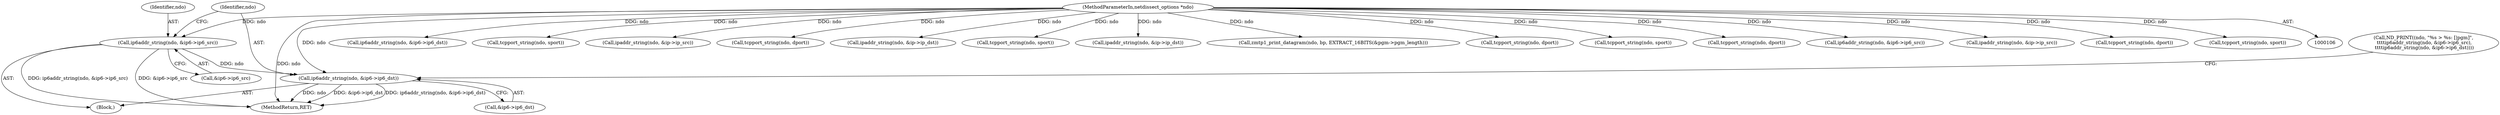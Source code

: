 digraph "0_tcpdump_da6f1a677bfa4476abaeaf9b1afe1c4390f51b41@pointer" {
"1000175" [label="(Call,ip6addr_string(ndo, &ip6->ip6_dst))"];
"1000169" [label="(Call,ip6addr_string(ndo, &ip6->ip6_src))"];
"1000107" [label="(MethodParameterIn,netdissect_options *ndo)"];
"1000243" [label="(Call,ip6addr_string(ndo, &ip6->ip6_dst))"];
"1000168" [label="(Block,)"];
"1000169" [label="(Call,ip6addr_string(ndo, &ip6->ip6_src))"];
"1000309" [label="(Call,tcpport_string(ndo, sport))"];
"1000189" [label="(Call,ipaddr_string(ndo, &ip->ip_src))"];
"1000298" [label="(Call,tcpport_string(ndo, dport))"];
"1000175" [label="(Call,ip6addr_string(ndo, &ip6->ip6_dst))"];
"1000163" [label="(Call,ND_PRINT((ndo, \"%s > %s: [|pgm]\",\n \t\t\t\tip6addr_string(ndo, &ip6->ip6_src),\n \t\t\t\tip6addr_string(ndo, &ip6->ip6_dst))))"];
"1000171" [label="(Call,&ip6->ip6_src)"];
"1000195" [label="(Call,ipaddr_string(ndo, &ip->ip_dst))"];
"1000239" [label="(Call,tcpport_string(ndo, sport))"];
"1000176" [label="(Identifier,ndo)"];
"1002020" [label="(MethodReturn,RET)"];
"1000177" [label="(Call,&ip6->ip6_dst)"];
"1000170" [label="(Identifier,ndo)"];
"1000292" [label="(Call,ipaddr_string(ndo, &ip->ip_dst))"];
"1001998" [label="(Call,zmtp1_print_datagram(ndo, bp, EXTRACT_16BITS(&pgm->pgm_length)))"];
"1000107" [label="(MethodParameterIn,netdissect_options *ndo)"];
"1000312" [label="(Call,tcpport_string(ndo, dport))"];
"1000260" [label="(Call,tcpport_string(ndo, sport))"];
"1000263" [label="(Call,tcpport_string(ndo, dport))"];
"1000232" [label="(Call,ip6addr_string(ndo, &ip6->ip6_src))"];
"1000281" [label="(Call,ipaddr_string(ndo, &ip->ip_src))"];
"1000249" [label="(Call,tcpport_string(ndo, dport))"];
"1000288" [label="(Call,tcpport_string(ndo, sport))"];
"1000175" -> "1000168"  [label="AST: "];
"1000175" -> "1000177"  [label="CFG: "];
"1000176" -> "1000175"  [label="AST: "];
"1000177" -> "1000175"  [label="AST: "];
"1000163" -> "1000175"  [label="CFG: "];
"1000175" -> "1002020"  [label="DDG: ndo"];
"1000175" -> "1002020"  [label="DDG: &ip6->ip6_dst"];
"1000175" -> "1002020"  [label="DDG: ip6addr_string(ndo, &ip6->ip6_dst)"];
"1000169" -> "1000175"  [label="DDG: ndo"];
"1000107" -> "1000175"  [label="DDG: ndo"];
"1000169" -> "1000168"  [label="AST: "];
"1000169" -> "1000171"  [label="CFG: "];
"1000170" -> "1000169"  [label="AST: "];
"1000171" -> "1000169"  [label="AST: "];
"1000176" -> "1000169"  [label="CFG: "];
"1000169" -> "1002020"  [label="DDG: ip6addr_string(ndo, &ip6->ip6_src)"];
"1000169" -> "1002020"  [label="DDG: &ip6->ip6_src"];
"1000107" -> "1000169"  [label="DDG: ndo"];
"1000107" -> "1000106"  [label="AST: "];
"1000107" -> "1002020"  [label="DDG: ndo"];
"1000107" -> "1000189"  [label="DDG: ndo"];
"1000107" -> "1000195"  [label="DDG: ndo"];
"1000107" -> "1000232"  [label="DDG: ndo"];
"1000107" -> "1000239"  [label="DDG: ndo"];
"1000107" -> "1000243"  [label="DDG: ndo"];
"1000107" -> "1000249"  [label="DDG: ndo"];
"1000107" -> "1000260"  [label="DDG: ndo"];
"1000107" -> "1000263"  [label="DDG: ndo"];
"1000107" -> "1000281"  [label="DDG: ndo"];
"1000107" -> "1000288"  [label="DDG: ndo"];
"1000107" -> "1000292"  [label="DDG: ndo"];
"1000107" -> "1000298"  [label="DDG: ndo"];
"1000107" -> "1000309"  [label="DDG: ndo"];
"1000107" -> "1000312"  [label="DDG: ndo"];
"1000107" -> "1001998"  [label="DDG: ndo"];
}
